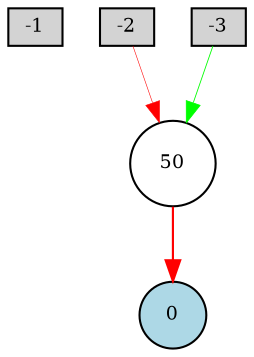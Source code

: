 digraph {
	node [fontsize=9 height=0.2 shape=circle width=0.2]
	-1 [fillcolor=lightgray shape=box style=filled]
	-2 [fillcolor=lightgray shape=box style=filled]
	-3 [fillcolor=lightgray shape=box style=filled]
	0 [fillcolor=lightblue style=filled]
	50 [fillcolor=white style=filled]
	-3 -> 50 [color=green penwidth=0.4096670534475405 style=solid]
	50 -> 0 [color=red penwidth=1.026439869146145 style=solid]
	-2 -> 50 [color=red penwidth=0.2713960794059147 style=solid]
}
